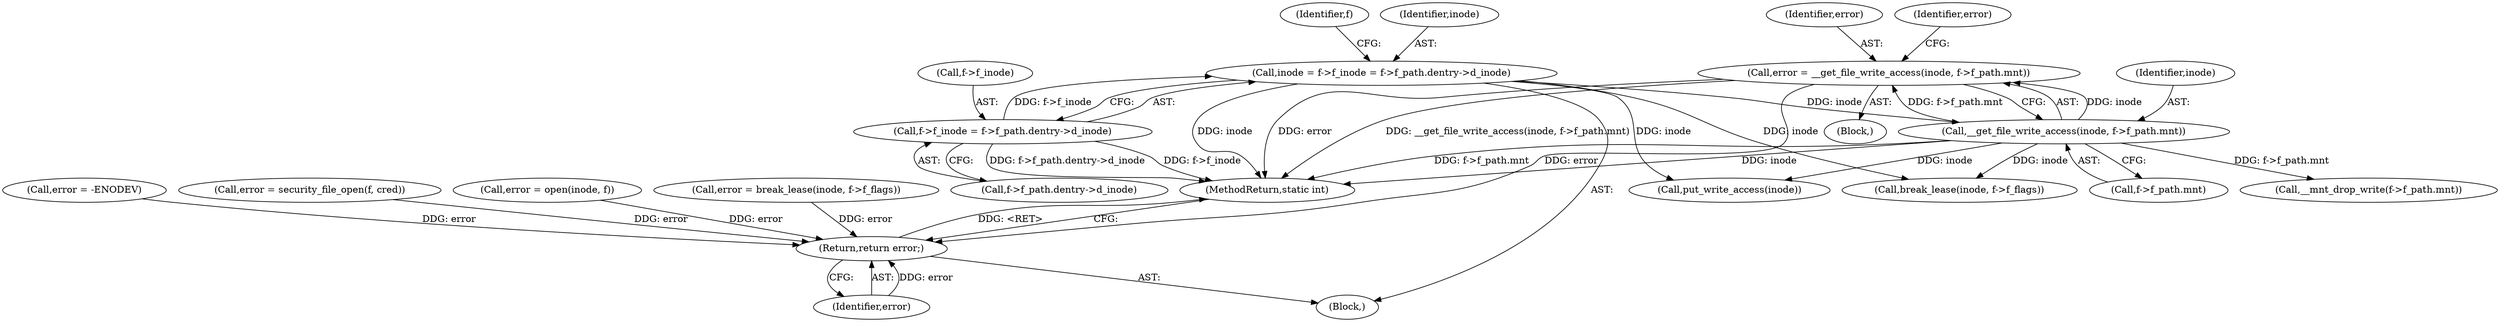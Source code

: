 digraph "0_linux_eee5cc2702929fd41cce28058dc6d6717f723f87_9@API" {
"1000160" [label="(Call,error = __get_file_write_access(inode, f->f_path.mnt))"];
"1000162" [label="(Call,__get_file_write_access(inode, f->f_path.mnt))"];
"1000140" [label="(Call,inode = f->f_inode = f->f_path.dentry->d_inode)"];
"1000142" [label="(Call,f->f_inode = f->f_path.dentry->d_inode)"];
"1000362" [label="(Return,return error;)"];
"1000160" [label="(Call,error = __get_file_write_access(inode, f->f_path.mnt))"];
"1000224" [label="(Call,error = -ENODEV)"];
"1000163" [label="(Identifier,inode)"];
"1000156" [label="(Identifier,f)"];
"1000146" [label="(Call,f->f_path.dentry->d_inode)"];
"1000331" [label="(Call,__mnt_drop_write(f->f_path.mnt))"];
"1000161" [label="(Identifier,error)"];
"1000142" [label="(Call,f->f_inode = f->f_path.dentry->d_inode)"];
"1000320" [label="(Call,put_write_access(inode))"];
"1000162" [label="(Call,__get_file_write_access(inode, f->f_path.mnt))"];
"1000170" [label="(Identifier,error)"];
"1000229" [label="(Call,error = security_file_open(f, cred))"];
"1000140" [label="(Call,inode = f->f_inode = f->f_path.dentry->d_inode)"];
"1000143" [label="(Call,f->f_inode)"];
"1000364" [label="(MethodReturn,static int)"];
"1000159" [label="(Block,)"];
"1000239" [label="(Call,break_lease(inode, f->f_flags))"];
"1000363" [label="(Identifier,error)"];
"1000260" [label="(Call,error = open(inode, f))"];
"1000164" [label="(Call,f->f_path.mnt)"];
"1000141" [label="(Identifier,inode)"];
"1000105" [label="(Block,)"];
"1000237" [label="(Call,error = break_lease(inode, f->f_flags))"];
"1000362" [label="(Return,return error;)"];
"1000160" -> "1000159"  [label="AST: "];
"1000160" -> "1000162"  [label="CFG: "];
"1000161" -> "1000160"  [label="AST: "];
"1000162" -> "1000160"  [label="AST: "];
"1000170" -> "1000160"  [label="CFG: "];
"1000160" -> "1000364"  [label="DDG: __get_file_write_access(inode, f->f_path.mnt)"];
"1000160" -> "1000364"  [label="DDG: error"];
"1000162" -> "1000160"  [label="DDG: inode"];
"1000162" -> "1000160"  [label="DDG: f->f_path.mnt"];
"1000160" -> "1000362"  [label="DDG: error"];
"1000162" -> "1000164"  [label="CFG: "];
"1000163" -> "1000162"  [label="AST: "];
"1000164" -> "1000162"  [label="AST: "];
"1000162" -> "1000364"  [label="DDG: f->f_path.mnt"];
"1000162" -> "1000364"  [label="DDG: inode"];
"1000140" -> "1000162"  [label="DDG: inode"];
"1000162" -> "1000239"  [label="DDG: inode"];
"1000162" -> "1000320"  [label="DDG: inode"];
"1000162" -> "1000331"  [label="DDG: f->f_path.mnt"];
"1000140" -> "1000105"  [label="AST: "];
"1000140" -> "1000142"  [label="CFG: "];
"1000141" -> "1000140"  [label="AST: "];
"1000142" -> "1000140"  [label="AST: "];
"1000156" -> "1000140"  [label="CFG: "];
"1000140" -> "1000364"  [label="DDG: inode"];
"1000142" -> "1000140"  [label="DDG: f->f_inode"];
"1000140" -> "1000239"  [label="DDG: inode"];
"1000140" -> "1000320"  [label="DDG: inode"];
"1000142" -> "1000146"  [label="CFG: "];
"1000143" -> "1000142"  [label="AST: "];
"1000146" -> "1000142"  [label="AST: "];
"1000142" -> "1000364"  [label="DDG: f->f_inode"];
"1000142" -> "1000364"  [label="DDG: f->f_path.dentry->d_inode"];
"1000362" -> "1000105"  [label="AST: "];
"1000362" -> "1000363"  [label="CFG: "];
"1000363" -> "1000362"  [label="AST: "];
"1000364" -> "1000362"  [label="CFG: "];
"1000362" -> "1000364"  [label="DDG: <RET>"];
"1000363" -> "1000362"  [label="DDG: error"];
"1000224" -> "1000362"  [label="DDG: error"];
"1000237" -> "1000362"  [label="DDG: error"];
"1000229" -> "1000362"  [label="DDG: error"];
"1000260" -> "1000362"  [label="DDG: error"];
}
